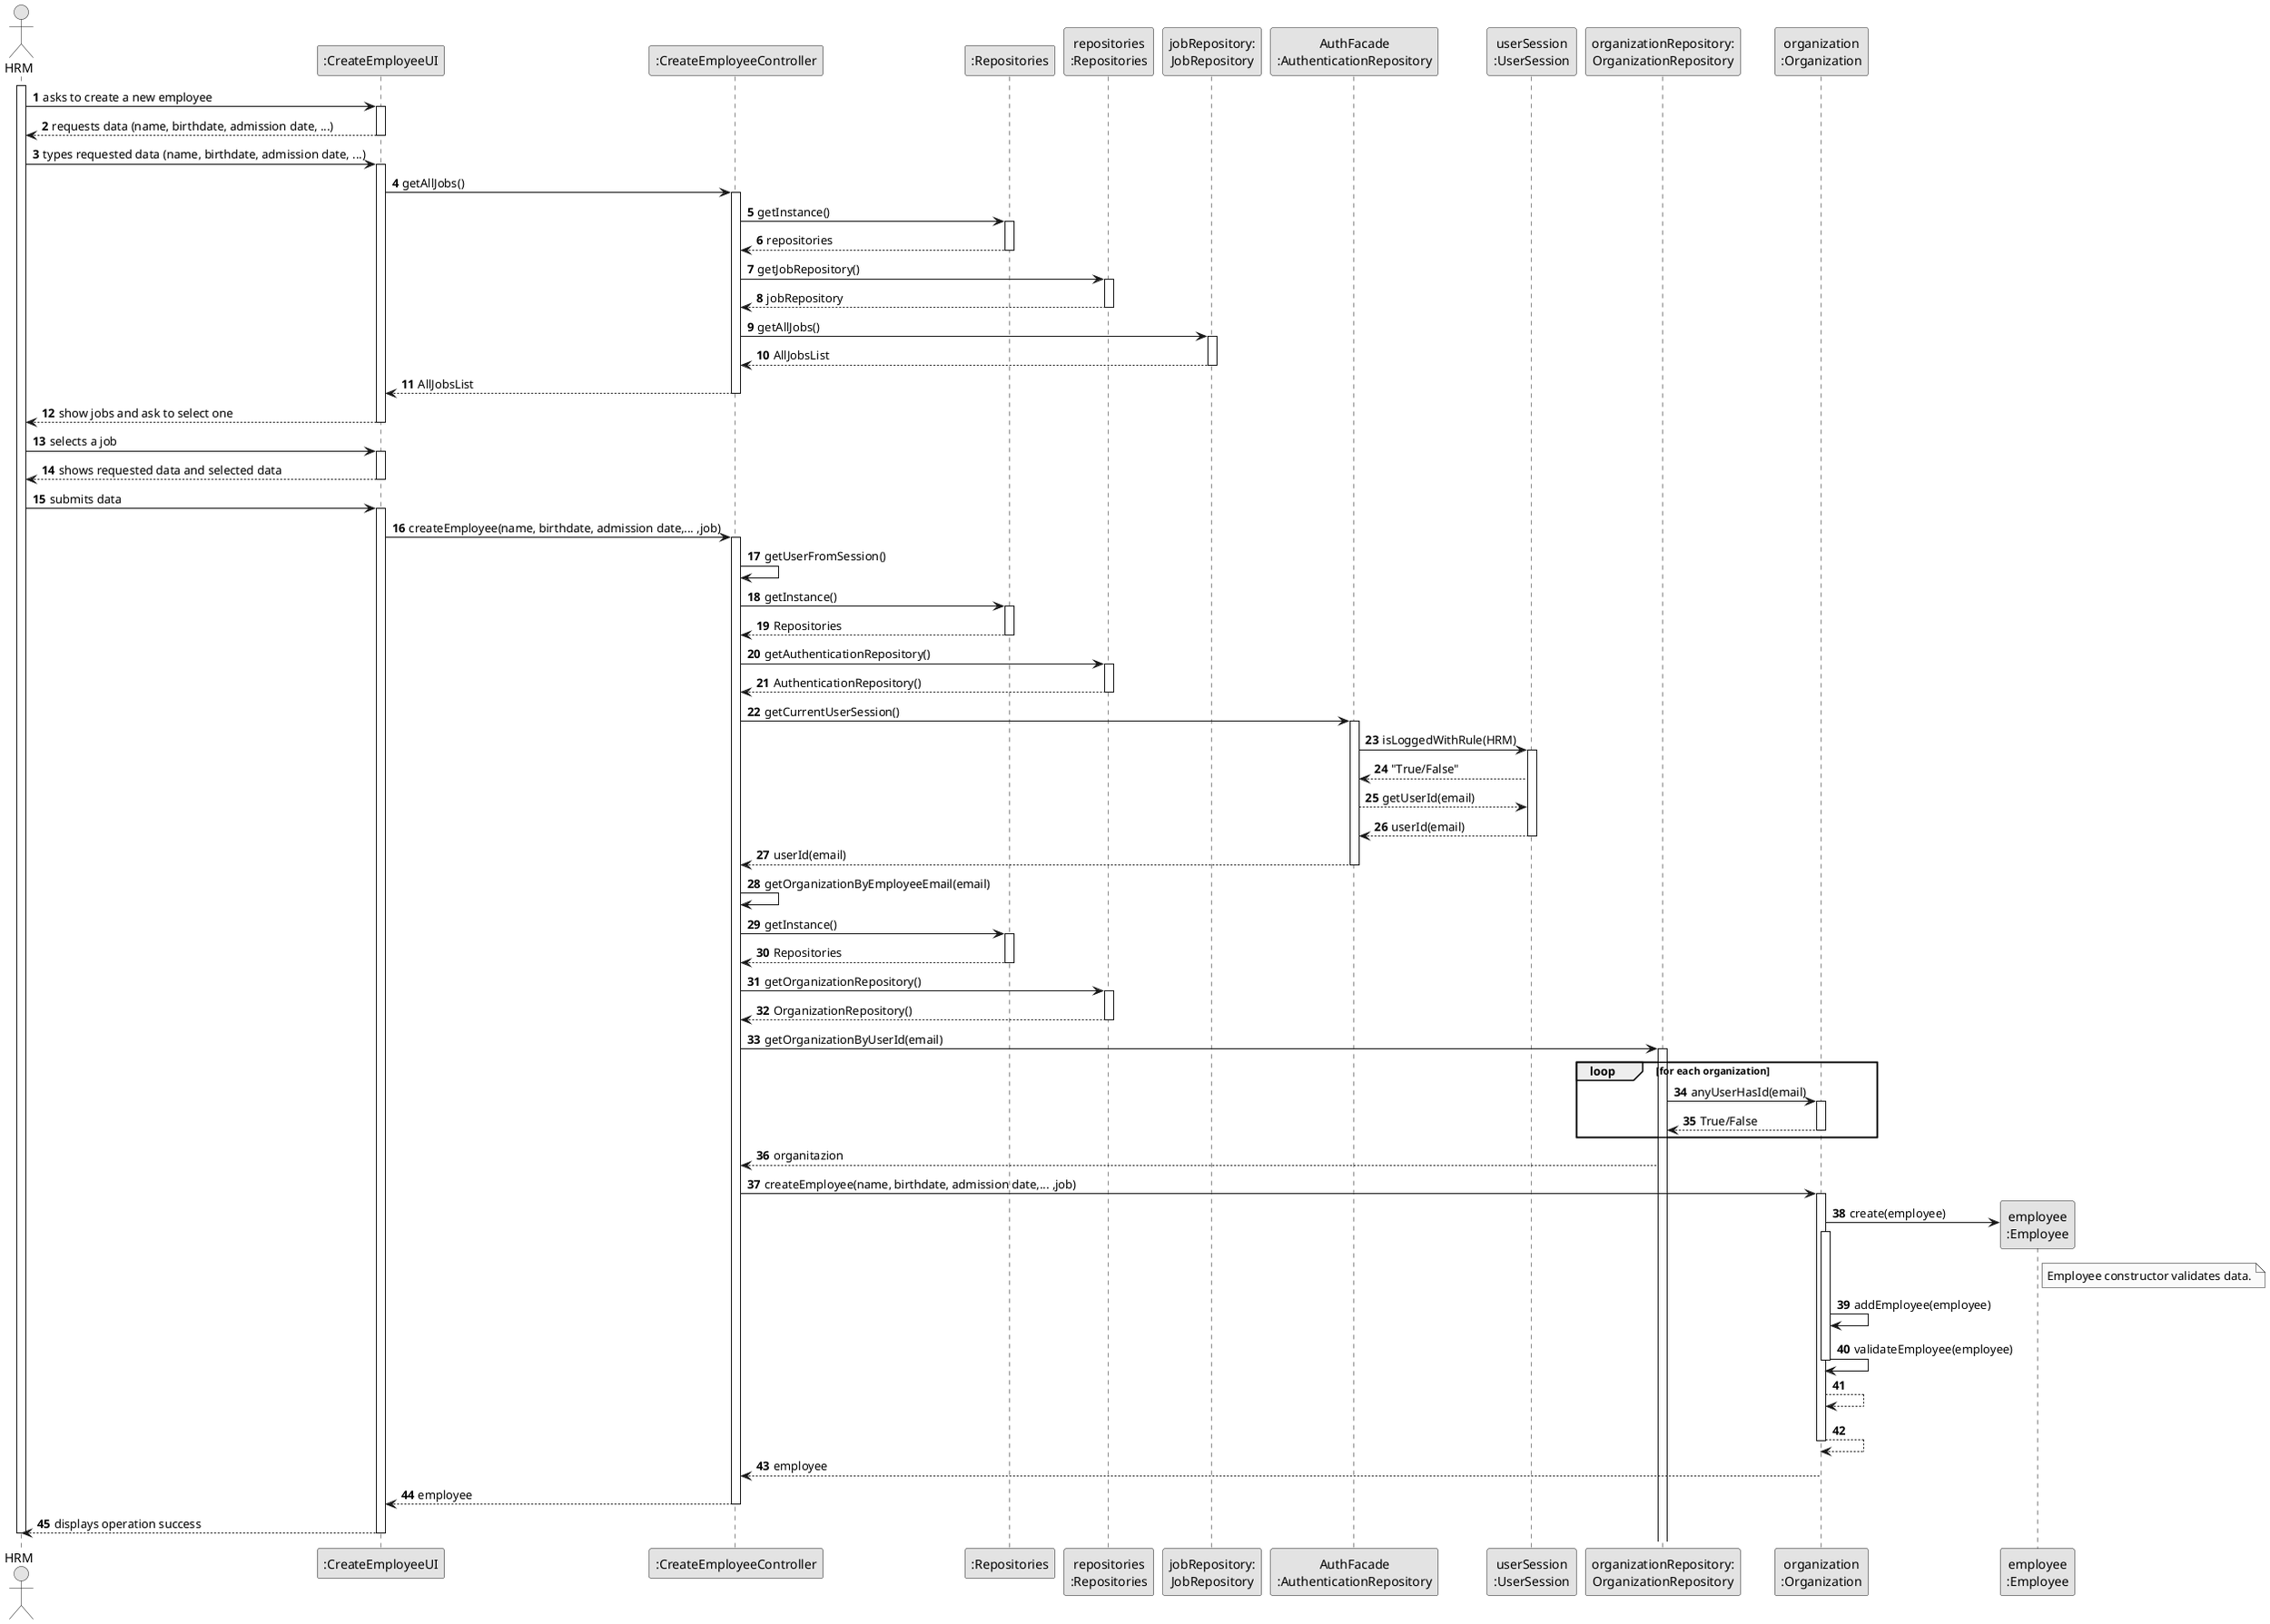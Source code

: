 <<<<<<< HEAD
@startuml
skinparam monochrome true
skinparam packageStyle rectangle
skinparam shadowing false

autonumber

'hide footbox
actor "HRM" as ADM
participant ":CreateEmployeeUI" as UI
participant ":CreateEmployeeController" as CTRL
participant ":Repositories" as RepositorySingleton
participant "repositories\n:Repositories" as PLAT
participant "jobRepository:\nJobRepository" as JOBS
participant "AuthFacade\n:AuthenticationRepository" as AUTHREP
participant "userSession\n:UserSession" as USER
participant "organizationRepository:\nOrganizationRepository" as OrganizationRepository
participant "organization\n:Organization" as ORG
participant "employee\n:Employee" as EMP

activate ADM

        ADM -> UI : asks to create a new employee
        activate UI

        UI --> ADM : requests data (name, birthdate, admission date, ...)
    deactivate UI

    ADM -> UI : types requested data (name, birthdate, admission date, ...)
    activate UI

    UI -> CTRL : getAllJobs()
    activate CTRL

    CTRL -> RepositorySingleton : getInstance()
    activate RepositorySingleton
    CTRL <-- RepositorySingleton : repositories
    deactivate RepositorySingleton
    CTRL -> PLAT : getJobRepository()
    activate PLAT
    CTRL <-- PLAT : jobRepository
    deactivate PLAT
    CTRL->JOBS : getAllJobs()
    activate JOBS
    CTRL<-- JOBS : AllJobsList
    deactivate JOBS

    UI <-- CTRL : AllJobsList
    deactivate CTRL


    ADM <-- UI : show jobs and ask to select one
    deactivate UI

    ADM -> UI : selects a job
    activate UI

        UI --> ADM : shows requested data and selected data
    deactivate UI

    ADM -> UI : submits data
    activate UI

        UI -> CTRL : createEmployee(name, birthdate, admission date,... ,job)
        activate CTRL

        CTRL -> CTRL : getUserFromSession()

        CTRL -> RepositorySingleton : getInstance()
        activate RepositorySingleton
        CTRL <-- RepositorySingleton : Repositories
        deactivate RepositorySingleton

        CTRL -> PLAT : getAuthenticationRepository()

        activate PLAT
        CTRL <-- PLAT : AuthenticationRepository()
        deactivate PLAT



        CTRL -> AUTHREP : getCurrentUserSession()

        activate AUTHREP




        AUTHREP -> USER : isLoggedWithRule(HRM)

        activate USER

        AUTHREP <-- USER : "True/False"
        AUTHREP --> USER : getUserId(email)
        AUTHREP <-- USER : userId(email)
        deactivate USER

        CTRL <-- AUTHREP : userId(email)
        deactivate AUTHREP

        CTRL -> CTRL : getOrganizationByEmployeeEmail(email)


        CTRL -> RepositorySingleton : getInstance()
        activate RepositorySingleton
        CTRL <-- RepositorySingleton : Repositories
        deactivate RepositorySingleton



        CTRL -> PLAT : getOrganizationRepository()
        activate PLAT
        CTRL <-- PLAT : OrganizationRepository()
        deactivate PLAT


        CTRL -> OrganizationRepository :getOrganizationByUserId(email)
        activate OrganizationRepository
            loop for each organization
            OrganizationRepository -> ORG : anyUserHasId(email)
            activate ORG
            OrganizationRepository <-- ORG : True/False
            deactivate ORG
            end loop

        CTRL <-- OrganizationRepository : organitazion







            CTRL -> ORG: createEmployee(name, birthdate, admission date,... ,job)
            activate ORG

                ORG -> EMP**: create(employee)
                note right of EMP
                  Employee constructor validates data.
                endnote


                activate ORG
                    ORG -> ORG: addEmployee(employee)
                    ORG -> ORG: validateEmployee(employee)

                    deactivate ORG

                    ORG --> ORG
                    ORG --> ORG
                deactivate ORG

                ORG --> CTRL : employee

            deactivate ORG

            CTRL --> UI: employee
            deactivate CTRL
            UI --> ADM: displays operation success
    deactivate UI

deactivate ADM

=======
@startuml
skinparam monochrome true
skinparam packageStyle rectangle
skinparam shadowing false

autonumber

'hide footbox
actor "HRM" as ADM
participant ":CreateEmployeeUI" as UI
participant ":CreateEmployeeController" as CTRL
participant ":Repositories" as RepositorySingleton
participant "repositories\n:Repositories" as PLAT
participant "jobRepository:\nJobRepository" as JOBS
participant "AuthFacade\n:AuthenticationRepository" as AUTHREP
participant "userSession\n:UserSession" as USER
participant "organizationRepository:\nOrganizationRepository" as OrganizationRepository
participant "organization\n:Organization" as ORG
participant "employee\n:Employee" as EMP

activate ADM

        ADM -> UI : asks to create a new employee
        activate UI

        UI --> ADM : requests data (name, birthdate, admission date, ...)
    deactivate UI

    ADM -> UI : types requested data (name, birthdate, admission date, ...)
    activate UI

    UI -> CTRL : getAllJobs()
    activate CTRL

    CTRL -> RepositorySingleton : getInstance()
    activate RepositorySingleton
    CTRL <-- RepositorySingleton : repositories
    deactivate RepositorySingleton
    CTRL -> PLAT : getJobRepository()
    activate PLAT
    CTRL <-- PLAT : jobRepository
    deactivate PLAT
    CTRL->JOBS : getAllJobs()
    activate JOBS
    CTRL<-- JOBS : AllJobsList
    deactivate JOBS

    UI <-- CTRL : AllJobsList
    deactivate CTRL


    ADM <-- UI : show jobs and ask to select one
    deactivate UI

    ADM -> UI : selects a job
    activate UI

        UI --> ADM : shows requested data and selected data
    deactivate UI

    ADM -> UI : submits data
    activate UI

        UI -> CTRL : createEmployee(name, birthdate, admission date,... ,job)
        activate CTRL

        CTRL -> CTRL : getUserFromSession()

        CTRL -> RepositorySingleton : getInstance()
        activate RepositorySingleton
        CTRL <-- RepositorySingleton : Repositories
        deactivate RepositorySingleton

        CTRL -> PLAT : getAuthenticationRepository()

        activate PLAT
        CTRL <-- PLAT : AuthenticationRepository()
        deactivate PLAT



        CTRL -> AUTHREP : getCurrentUserSession()

        activate AUTHREP




        AUTHREP -> USER : isLoggedWithRule(HRM)

        activate USER

        AUTHREP <-- USER : "True/False"
        AUTHREP --> USER : getUserId(email)
        AUTHREP <-- USER : userId(email)
        deactivate USER

        CTRL <-- AUTHREP : userId(email)
        deactivate AUTHREP

        CTRL -> CTRL : getOrganizationByEmployeeEmail(email)


        CTRL -> RepositorySingleton : getInstance()
        activate RepositorySingleton
        CTRL <-- RepositorySingleton : Repositories
        deactivate RepositorySingleton



        CTRL -> PLAT : getOrganizationRepository()
        activate PLAT
        CTRL <-- PLAT : OrganizationRepository()
        deactivate PLAT


        CTRL -> OrganizationRepository :getOrganizationByUserId(email)
        activate OrganizationRepository
            loop for each organization
            OrganizationRepository -> ORG : anyUserHasId(email)
            activate ORG
            OrganizationRepository <-- ORG : True/False
            deactivate ORG
            end loop

        CTRL <-- OrganizationRepository : organitazion







            CTRL -> ORG: createEmployee(name, birthdate, admission date,... ,job)
            activate ORG

                ORG -> EMP**: create(employee)
                note right of EMP
                  Employee constructor validates data.
                endnote


                activate ORG
                    ORG -> ORG: addEmployee(employee)
                    ORG -> ORG: validateEmployee(employee)

                    deactivate ORG

                    ORG --> ORG
                    ORG --> ORG
                deactivate ORG

                ORG --> CTRL : employee

            deactivate ORG

            CTRL --> UI: employee
            deactivate CTRL
            UI --> ADM: displays operation success
    deactivate UI

deactivate ADM

@enduml